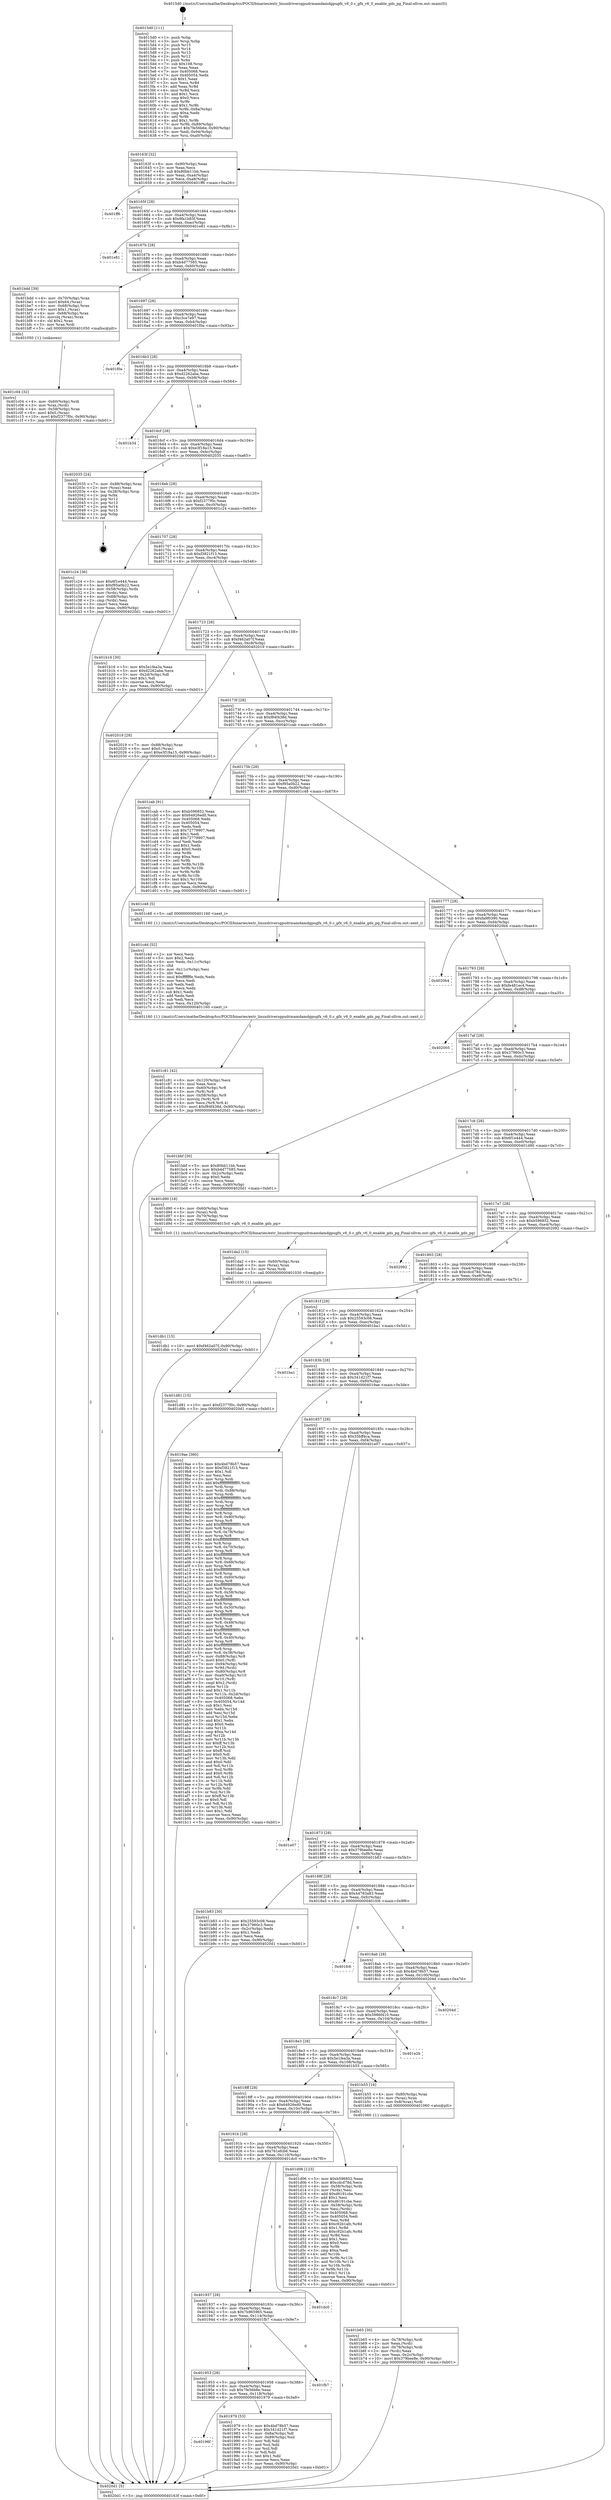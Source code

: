 digraph "0x4015d0" {
  label = "0x4015d0 (/mnt/c/Users/mathe/Desktop/tcc/POCII/binaries/extr_linuxdriversgpudrmamdamdgpugfx_v6_0.c_gfx_v6_0_enable_gds_pg_Final-ollvm.out::main(0))"
  labelloc = "t"
  node[shape=record]

  Entry [label="",width=0.3,height=0.3,shape=circle,fillcolor=black,style=filled]
  "0x40163f" [label="{
     0x40163f [32]\l
     | [instrs]\l
     &nbsp;&nbsp;0x40163f \<+6\>: mov -0x90(%rbp),%eax\l
     &nbsp;&nbsp;0x401645 \<+2\>: mov %eax,%ecx\l
     &nbsp;&nbsp;0x401647 \<+6\>: sub $0x80bb11bb,%ecx\l
     &nbsp;&nbsp;0x40164d \<+6\>: mov %eax,-0xa4(%rbp)\l
     &nbsp;&nbsp;0x401653 \<+6\>: mov %ecx,-0xa8(%rbp)\l
     &nbsp;&nbsp;0x401659 \<+6\>: je 0000000000401ff6 \<main+0xa26\>\l
  }"]
  "0x401ff6" [label="{
     0x401ff6\l
  }", style=dashed]
  "0x40165f" [label="{
     0x40165f [28]\l
     | [instrs]\l
     &nbsp;&nbsp;0x40165f \<+5\>: jmp 0000000000401664 \<main+0x94\>\l
     &nbsp;&nbsp;0x401664 \<+6\>: mov -0xa4(%rbp),%eax\l
     &nbsp;&nbsp;0x40166a \<+5\>: sub $0x9fa1b83f,%eax\l
     &nbsp;&nbsp;0x40166f \<+6\>: mov %eax,-0xac(%rbp)\l
     &nbsp;&nbsp;0x401675 \<+6\>: je 0000000000401e81 \<main+0x8b1\>\l
  }"]
  Exit [label="",width=0.3,height=0.3,shape=circle,fillcolor=black,style=filled,peripheries=2]
  "0x401e81" [label="{
     0x401e81\l
  }", style=dashed]
  "0x40167b" [label="{
     0x40167b [28]\l
     | [instrs]\l
     &nbsp;&nbsp;0x40167b \<+5\>: jmp 0000000000401680 \<main+0xb0\>\l
     &nbsp;&nbsp;0x401680 \<+6\>: mov -0xa4(%rbp),%eax\l
     &nbsp;&nbsp;0x401686 \<+5\>: sub $0xb4d77585,%eax\l
     &nbsp;&nbsp;0x40168b \<+6\>: mov %eax,-0xb0(%rbp)\l
     &nbsp;&nbsp;0x401691 \<+6\>: je 0000000000401bdd \<main+0x60d\>\l
  }"]
  "0x401db1" [label="{
     0x401db1 [15]\l
     | [instrs]\l
     &nbsp;&nbsp;0x401db1 \<+10\>: movl $0xf462a07f,-0x90(%rbp)\l
     &nbsp;&nbsp;0x401dbb \<+5\>: jmp 00000000004020d1 \<main+0xb01\>\l
  }"]
  "0x401bdd" [label="{
     0x401bdd [39]\l
     | [instrs]\l
     &nbsp;&nbsp;0x401bdd \<+4\>: mov -0x70(%rbp),%rax\l
     &nbsp;&nbsp;0x401be1 \<+6\>: movl $0x64,(%rax)\l
     &nbsp;&nbsp;0x401be7 \<+4\>: mov -0x68(%rbp),%rax\l
     &nbsp;&nbsp;0x401beb \<+6\>: movl $0x1,(%rax)\l
     &nbsp;&nbsp;0x401bf1 \<+4\>: mov -0x68(%rbp),%rax\l
     &nbsp;&nbsp;0x401bf5 \<+3\>: movslq (%rax),%rax\l
     &nbsp;&nbsp;0x401bf8 \<+4\>: shl $0x2,%rax\l
     &nbsp;&nbsp;0x401bfc \<+3\>: mov %rax,%rdi\l
     &nbsp;&nbsp;0x401bff \<+5\>: call 0000000000401050 \<malloc@plt\>\l
     | [calls]\l
     &nbsp;&nbsp;0x401050 \{1\} (unknown)\l
  }"]
  "0x401697" [label="{
     0x401697 [28]\l
     | [instrs]\l
     &nbsp;&nbsp;0x401697 \<+5\>: jmp 000000000040169c \<main+0xcc\>\l
     &nbsp;&nbsp;0x40169c \<+6\>: mov -0xa4(%rbp),%eax\l
     &nbsp;&nbsp;0x4016a2 \<+5\>: sub $0xc3ce7e97,%eax\l
     &nbsp;&nbsp;0x4016a7 \<+6\>: mov %eax,-0xb4(%rbp)\l
     &nbsp;&nbsp;0x4016ad \<+6\>: je 0000000000401f0a \<main+0x93a\>\l
  }"]
  "0x401da2" [label="{
     0x401da2 [15]\l
     | [instrs]\l
     &nbsp;&nbsp;0x401da2 \<+4\>: mov -0x60(%rbp),%rax\l
     &nbsp;&nbsp;0x401da6 \<+3\>: mov (%rax),%rax\l
     &nbsp;&nbsp;0x401da9 \<+3\>: mov %rax,%rdi\l
     &nbsp;&nbsp;0x401dac \<+5\>: call 0000000000401030 \<free@plt\>\l
     | [calls]\l
     &nbsp;&nbsp;0x401030 \{1\} (unknown)\l
  }"]
  "0x401f0a" [label="{
     0x401f0a\l
  }", style=dashed]
  "0x4016b3" [label="{
     0x4016b3 [28]\l
     | [instrs]\l
     &nbsp;&nbsp;0x4016b3 \<+5\>: jmp 00000000004016b8 \<main+0xe8\>\l
     &nbsp;&nbsp;0x4016b8 \<+6\>: mov -0xa4(%rbp),%eax\l
     &nbsp;&nbsp;0x4016be \<+5\>: sub $0xd2262aba,%eax\l
     &nbsp;&nbsp;0x4016c3 \<+6\>: mov %eax,-0xb8(%rbp)\l
     &nbsp;&nbsp;0x4016c9 \<+6\>: je 0000000000401b34 \<main+0x564\>\l
  }"]
  "0x401c81" [label="{
     0x401c81 [42]\l
     | [instrs]\l
     &nbsp;&nbsp;0x401c81 \<+6\>: mov -0x120(%rbp),%ecx\l
     &nbsp;&nbsp;0x401c87 \<+3\>: imul %eax,%ecx\l
     &nbsp;&nbsp;0x401c8a \<+4\>: mov -0x60(%rbp),%r8\l
     &nbsp;&nbsp;0x401c8e \<+3\>: mov (%r8),%r8\l
     &nbsp;&nbsp;0x401c91 \<+4\>: mov -0x58(%rbp),%r9\l
     &nbsp;&nbsp;0x401c95 \<+3\>: movslq (%r9),%r9\l
     &nbsp;&nbsp;0x401c98 \<+4\>: mov %ecx,(%r8,%r9,4)\l
     &nbsp;&nbsp;0x401c9c \<+10\>: movl $0xf84f438d,-0x90(%rbp)\l
     &nbsp;&nbsp;0x401ca6 \<+5\>: jmp 00000000004020d1 \<main+0xb01\>\l
  }"]
  "0x401b34" [label="{
     0x401b34\l
  }", style=dashed]
  "0x4016cf" [label="{
     0x4016cf [28]\l
     | [instrs]\l
     &nbsp;&nbsp;0x4016cf \<+5\>: jmp 00000000004016d4 \<main+0x104\>\l
     &nbsp;&nbsp;0x4016d4 \<+6\>: mov -0xa4(%rbp),%eax\l
     &nbsp;&nbsp;0x4016da \<+5\>: sub $0xe3f18a15,%eax\l
     &nbsp;&nbsp;0x4016df \<+6\>: mov %eax,-0xbc(%rbp)\l
     &nbsp;&nbsp;0x4016e5 \<+6\>: je 0000000000402035 \<main+0xa65\>\l
  }"]
  "0x401c4d" [label="{
     0x401c4d [52]\l
     | [instrs]\l
     &nbsp;&nbsp;0x401c4d \<+2\>: xor %ecx,%ecx\l
     &nbsp;&nbsp;0x401c4f \<+5\>: mov $0x2,%edx\l
     &nbsp;&nbsp;0x401c54 \<+6\>: mov %edx,-0x11c(%rbp)\l
     &nbsp;&nbsp;0x401c5a \<+1\>: cltd\l
     &nbsp;&nbsp;0x401c5b \<+6\>: mov -0x11c(%rbp),%esi\l
     &nbsp;&nbsp;0x401c61 \<+2\>: idiv %esi\l
     &nbsp;&nbsp;0x401c63 \<+6\>: imul $0xfffffffe,%edx,%edx\l
     &nbsp;&nbsp;0x401c69 \<+2\>: mov %ecx,%edi\l
     &nbsp;&nbsp;0x401c6b \<+2\>: sub %edx,%edi\l
     &nbsp;&nbsp;0x401c6d \<+2\>: mov %ecx,%edx\l
     &nbsp;&nbsp;0x401c6f \<+3\>: sub $0x1,%edx\l
     &nbsp;&nbsp;0x401c72 \<+2\>: add %edx,%edi\l
     &nbsp;&nbsp;0x401c74 \<+2\>: sub %edi,%ecx\l
     &nbsp;&nbsp;0x401c76 \<+6\>: mov %ecx,-0x120(%rbp)\l
     &nbsp;&nbsp;0x401c7c \<+5\>: call 0000000000401160 \<next_i\>\l
     | [calls]\l
     &nbsp;&nbsp;0x401160 \{1\} (/mnt/c/Users/mathe/Desktop/tcc/POCII/binaries/extr_linuxdriversgpudrmamdamdgpugfx_v6_0.c_gfx_v6_0_enable_gds_pg_Final-ollvm.out::next_i)\l
  }"]
  "0x402035" [label="{
     0x402035 [24]\l
     | [instrs]\l
     &nbsp;&nbsp;0x402035 \<+7\>: mov -0x88(%rbp),%rax\l
     &nbsp;&nbsp;0x40203c \<+2\>: mov (%rax),%eax\l
     &nbsp;&nbsp;0x40203e \<+4\>: lea -0x28(%rbp),%rsp\l
     &nbsp;&nbsp;0x402042 \<+1\>: pop %rbx\l
     &nbsp;&nbsp;0x402043 \<+2\>: pop %r12\l
     &nbsp;&nbsp;0x402045 \<+2\>: pop %r13\l
     &nbsp;&nbsp;0x402047 \<+2\>: pop %r14\l
     &nbsp;&nbsp;0x402049 \<+2\>: pop %r15\l
     &nbsp;&nbsp;0x40204b \<+1\>: pop %rbp\l
     &nbsp;&nbsp;0x40204c \<+1\>: ret\l
  }"]
  "0x4016eb" [label="{
     0x4016eb [28]\l
     | [instrs]\l
     &nbsp;&nbsp;0x4016eb \<+5\>: jmp 00000000004016f0 \<main+0x120\>\l
     &nbsp;&nbsp;0x4016f0 \<+6\>: mov -0xa4(%rbp),%eax\l
     &nbsp;&nbsp;0x4016f6 \<+5\>: sub $0xf2377f0c,%eax\l
     &nbsp;&nbsp;0x4016fb \<+6\>: mov %eax,-0xc0(%rbp)\l
     &nbsp;&nbsp;0x401701 \<+6\>: je 0000000000401c24 \<main+0x654\>\l
  }"]
  "0x401c04" [label="{
     0x401c04 [32]\l
     | [instrs]\l
     &nbsp;&nbsp;0x401c04 \<+4\>: mov -0x60(%rbp),%rdi\l
     &nbsp;&nbsp;0x401c08 \<+3\>: mov %rax,(%rdi)\l
     &nbsp;&nbsp;0x401c0b \<+4\>: mov -0x58(%rbp),%rax\l
     &nbsp;&nbsp;0x401c0f \<+6\>: movl $0x0,(%rax)\l
     &nbsp;&nbsp;0x401c15 \<+10\>: movl $0xf2377f0c,-0x90(%rbp)\l
     &nbsp;&nbsp;0x401c1f \<+5\>: jmp 00000000004020d1 \<main+0xb01\>\l
  }"]
  "0x401c24" [label="{
     0x401c24 [36]\l
     | [instrs]\l
     &nbsp;&nbsp;0x401c24 \<+5\>: mov $0x6f1e444,%eax\l
     &nbsp;&nbsp;0x401c29 \<+5\>: mov $0xf95a0b22,%ecx\l
     &nbsp;&nbsp;0x401c2e \<+4\>: mov -0x58(%rbp),%rdx\l
     &nbsp;&nbsp;0x401c32 \<+2\>: mov (%rdx),%esi\l
     &nbsp;&nbsp;0x401c34 \<+4\>: mov -0x68(%rbp),%rdx\l
     &nbsp;&nbsp;0x401c38 \<+2\>: cmp (%rdx),%esi\l
     &nbsp;&nbsp;0x401c3a \<+3\>: cmovl %ecx,%eax\l
     &nbsp;&nbsp;0x401c3d \<+6\>: mov %eax,-0x90(%rbp)\l
     &nbsp;&nbsp;0x401c43 \<+5\>: jmp 00000000004020d1 \<main+0xb01\>\l
  }"]
  "0x401707" [label="{
     0x401707 [28]\l
     | [instrs]\l
     &nbsp;&nbsp;0x401707 \<+5\>: jmp 000000000040170c \<main+0x13c\>\l
     &nbsp;&nbsp;0x40170c \<+6\>: mov -0xa4(%rbp),%eax\l
     &nbsp;&nbsp;0x401712 \<+5\>: sub $0xf3821f13,%eax\l
     &nbsp;&nbsp;0x401717 \<+6\>: mov %eax,-0xc4(%rbp)\l
     &nbsp;&nbsp;0x40171d \<+6\>: je 0000000000401b16 \<main+0x546\>\l
  }"]
  "0x401b65" [label="{
     0x401b65 [30]\l
     | [instrs]\l
     &nbsp;&nbsp;0x401b65 \<+4\>: mov -0x78(%rbp),%rdi\l
     &nbsp;&nbsp;0x401b69 \<+2\>: mov %eax,(%rdi)\l
     &nbsp;&nbsp;0x401b6b \<+4\>: mov -0x78(%rbp),%rdi\l
     &nbsp;&nbsp;0x401b6f \<+2\>: mov (%rdi),%eax\l
     &nbsp;&nbsp;0x401b71 \<+3\>: mov %eax,-0x2c(%rbp)\l
     &nbsp;&nbsp;0x401b74 \<+10\>: movl $0x379bee8e,-0x90(%rbp)\l
     &nbsp;&nbsp;0x401b7e \<+5\>: jmp 00000000004020d1 \<main+0xb01\>\l
  }"]
  "0x401b16" [label="{
     0x401b16 [30]\l
     | [instrs]\l
     &nbsp;&nbsp;0x401b16 \<+5\>: mov $0x5e1fea3a,%eax\l
     &nbsp;&nbsp;0x401b1b \<+5\>: mov $0xd2262aba,%ecx\l
     &nbsp;&nbsp;0x401b20 \<+3\>: mov -0x2d(%rbp),%dl\l
     &nbsp;&nbsp;0x401b23 \<+3\>: test $0x1,%dl\l
     &nbsp;&nbsp;0x401b26 \<+3\>: cmovne %ecx,%eax\l
     &nbsp;&nbsp;0x401b29 \<+6\>: mov %eax,-0x90(%rbp)\l
     &nbsp;&nbsp;0x401b2f \<+5\>: jmp 00000000004020d1 \<main+0xb01\>\l
  }"]
  "0x401723" [label="{
     0x401723 [28]\l
     | [instrs]\l
     &nbsp;&nbsp;0x401723 \<+5\>: jmp 0000000000401728 \<main+0x158\>\l
     &nbsp;&nbsp;0x401728 \<+6\>: mov -0xa4(%rbp),%eax\l
     &nbsp;&nbsp;0x40172e \<+5\>: sub $0xf462a07f,%eax\l
     &nbsp;&nbsp;0x401733 \<+6\>: mov %eax,-0xc8(%rbp)\l
     &nbsp;&nbsp;0x401739 \<+6\>: je 0000000000402019 \<main+0xa49\>\l
  }"]
  "0x4015d0" [label="{
     0x4015d0 [111]\l
     | [instrs]\l
     &nbsp;&nbsp;0x4015d0 \<+1\>: push %rbp\l
     &nbsp;&nbsp;0x4015d1 \<+3\>: mov %rsp,%rbp\l
     &nbsp;&nbsp;0x4015d4 \<+2\>: push %r15\l
     &nbsp;&nbsp;0x4015d6 \<+2\>: push %r14\l
     &nbsp;&nbsp;0x4015d8 \<+2\>: push %r13\l
     &nbsp;&nbsp;0x4015da \<+2\>: push %r12\l
     &nbsp;&nbsp;0x4015dc \<+1\>: push %rbx\l
     &nbsp;&nbsp;0x4015dd \<+7\>: sub $0x108,%rsp\l
     &nbsp;&nbsp;0x4015e4 \<+2\>: xor %eax,%eax\l
     &nbsp;&nbsp;0x4015e6 \<+7\>: mov 0x405068,%ecx\l
     &nbsp;&nbsp;0x4015ed \<+7\>: mov 0x405054,%edx\l
     &nbsp;&nbsp;0x4015f4 \<+3\>: sub $0x1,%eax\l
     &nbsp;&nbsp;0x4015f7 \<+3\>: mov %ecx,%r8d\l
     &nbsp;&nbsp;0x4015fa \<+3\>: add %eax,%r8d\l
     &nbsp;&nbsp;0x4015fd \<+4\>: imul %r8d,%ecx\l
     &nbsp;&nbsp;0x401601 \<+3\>: and $0x1,%ecx\l
     &nbsp;&nbsp;0x401604 \<+3\>: cmp $0x0,%ecx\l
     &nbsp;&nbsp;0x401607 \<+4\>: sete %r9b\l
     &nbsp;&nbsp;0x40160b \<+4\>: and $0x1,%r9b\l
     &nbsp;&nbsp;0x40160f \<+7\>: mov %r9b,-0x8a(%rbp)\l
     &nbsp;&nbsp;0x401616 \<+3\>: cmp $0xa,%edx\l
     &nbsp;&nbsp;0x401619 \<+4\>: setl %r9b\l
     &nbsp;&nbsp;0x40161d \<+4\>: and $0x1,%r9b\l
     &nbsp;&nbsp;0x401621 \<+7\>: mov %r9b,-0x89(%rbp)\l
     &nbsp;&nbsp;0x401628 \<+10\>: movl $0x7fe56b6e,-0x90(%rbp)\l
     &nbsp;&nbsp;0x401632 \<+6\>: mov %edi,-0x94(%rbp)\l
     &nbsp;&nbsp;0x401638 \<+7\>: mov %rsi,-0xa0(%rbp)\l
  }"]
  "0x402019" [label="{
     0x402019 [28]\l
     | [instrs]\l
     &nbsp;&nbsp;0x402019 \<+7\>: mov -0x88(%rbp),%rax\l
     &nbsp;&nbsp;0x402020 \<+6\>: movl $0x0,(%rax)\l
     &nbsp;&nbsp;0x402026 \<+10\>: movl $0xe3f18a15,-0x90(%rbp)\l
     &nbsp;&nbsp;0x402030 \<+5\>: jmp 00000000004020d1 \<main+0xb01\>\l
  }"]
  "0x40173f" [label="{
     0x40173f [28]\l
     | [instrs]\l
     &nbsp;&nbsp;0x40173f \<+5\>: jmp 0000000000401744 \<main+0x174\>\l
     &nbsp;&nbsp;0x401744 \<+6\>: mov -0xa4(%rbp),%eax\l
     &nbsp;&nbsp;0x40174a \<+5\>: sub $0xf84f438d,%eax\l
     &nbsp;&nbsp;0x40174f \<+6\>: mov %eax,-0xcc(%rbp)\l
     &nbsp;&nbsp;0x401755 \<+6\>: je 0000000000401cab \<main+0x6db\>\l
  }"]
  "0x4020d1" [label="{
     0x4020d1 [5]\l
     | [instrs]\l
     &nbsp;&nbsp;0x4020d1 \<+5\>: jmp 000000000040163f \<main+0x6f\>\l
  }"]
  "0x401cab" [label="{
     0x401cab [91]\l
     | [instrs]\l
     &nbsp;&nbsp;0x401cab \<+5\>: mov $0xb596852,%eax\l
     &nbsp;&nbsp;0x401cb0 \<+5\>: mov $0x64926ed0,%ecx\l
     &nbsp;&nbsp;0x401cb5 \<+7\>: mov 0x405068,%edx\l
     &nbsp;&nbsp;0x401cbc \<+7\>: mov 0x405054,%esi\l
     &nbsp;&nbsp;0x401cc3 \<+2\>: mov %edx,%edi\l
     &nbsp;&nbsp;0x401cc5 \<+6\>: sub $0x72779907,%edi\l
     &nbsp;&nbsp;0x401ccb \<+3\>: sub $0x1,%edi\l
     &nbsp;&nbsp;0x401cce \<+6\>: add $0x72779907,%edi\l
     &nbsp;&nbsp;0x401cd4 \<+3\>: imul %edi,%edx\l
     &nbsp;&nbsp;0x401cd7 \<+3\>: and $0x1,%edx\l
     &nbsp;&nbsp;0x401cda \<+3\>: cmp $0x0,%edx\l
     &nbsp;&nbsp;0x401cdd \<+4\>: sete %r8b\l
     &nbsp;&nbsp;0x401ce1 \<+3\>: cmp $0xa,%esi\l
     &nbsp;&nbsp;0x401ce4 \<+4\>: setl %r9b\l
     &nbsp;&nbsp;0x401ce8 \<+3\>: mov %r8b,%r10b\l
     &nbsp;&nbsp;0x401ceb \<+3\>: and %r9b,%r10b\l
     &nbsp;&nbsp;0x401cee \<+3\>: xor %r9b,%r8b\l
     &nbsp;&nbsp;0x401cf1 \<+3\>: or %r8b,%r10b\l
     &nbsp;&nbsp;0x401cf4 \<+4\>: test $0x1,%r10b\l
     &nbsp;&nbsp;0x401cf8 \<+3\>: cmovne %ecx,%eax\l
     &nbsp;&nbsp;0x401cfb \<+6\>: mov %eax,-0x90(%rbp)\l
     &nbsp;&nbsp;0x401d01 \<+5\>: jmp 00000000004020d1 \<main+0xb01\>\l
  }"]
  "0x40175b" [label="{
     0x40175b [28]\l
     | [instrs]\l
     &nbsp;&nbsp;0x40175b \<+5\>: jmp 0000000000401760 \<main+0x190\>\l
     &nbsp;&nbsp;0x401760 \<+6\>: mov -0xa4(%rbp),%eax\l
     &nbsp;&nbsp;0x401766 \<+5\>: sub $0xf95a0b22,%eax\l
     &nbsp;&nbsp;0x40176b \<+6\>: mov %eax,-0xd0(%rbp)\l
     &nbsp;&nbsp;0x401771 \<+6\>: je 0000000000401c48 \<main+0x678\>\l
  }"]
  "0x40196f" [label="{
     0x40196f\l
  }", style=dashed]
  "0x401c48" [label="{
     0x401c48 [5]\l
     | [instrs]\l
     &nbsp;&nbsp;0x401c48 \<+5\>: call 0000000000401160 \<next_i\>\l
     | [calls]\l
     &nbsp;&nbsp;0x401160 \{1\} (/mnt/c/Users/mathe/Desktop/tcc/POCII/binaries/extr_linuxdriversgpudrmamdamdgpugfx_v6_0.c_gfx_v6_0_enable_gds_pg_Final-ollvm.out::next_i)\l
  }"]
  "0x401777" [label="{
     0x401777 [28]\l
     | [instrs]\l
     &nbsp;&nbsp;0x401777 \<+5\>: jmp 000000000040177c \<main+0x1ac\>\l
     &nbsp;&nbsp;0x40177c \<+6\>: mov -0xa4(%rbp),%eax\l
     &nbsp;&nbsp;0x401782 \<+5\>: sub $0xfa9f0390,%eax\l
     &nbsp;&nbsp;0x401787 \<+6\>: mov %eax,-0xd4(%rbp)\l
     &nbsp;&nbsp;0x40178d \<+6\>: je 00000000004020b4 \<main+0xae4\>\l
  }"]
  "0x401979" [label="{
     0x401979 [53]\l
     | [instrs]\l
     &nbsp;&nbsp;0x401979 \<+5\>: mov $0x4bd78b57,%eax\l
     &nbsp;&nbsp;0x40197e \<+5\>: mov $0x341d21f7,%ecx\l
     &nbsp;&nbsp;0x401983 \<+6\>: mov -0x8a(%rbp),%dl\l
     &nbsp;&nbsp;0x401989 \<+7\>: mov -0x89(%rbp),%sil\l
     &nbsp;&nbsp;0x401990 \<+3\>: mov %dl,%dil\l
     &nbsp;&nbsp;0x401993 \<+3\>: and %sil,%dil\l
     &nbsp;&nbsp;0x401996 \<+3\>: xor %sil,%dl\l
     &nbsp;&nbsp;0x401999 \<+3\>: or %dl,%dil\l
     &nbsp;&nbsp;0x40199c \<+4\>: test $0x1,%dil\l
     &nbsp;&nbsp;0x4019a0 \<+3\>: cmovne %ecx,%eax\l
     &nbsp;&nbsp;0x4019a3 \<+6\>: mov %eax,-0x90(%rbp)\l
     &nbsp;&nbsp;0x4019a9 \<+5\>: jmp 00000000004020d1 \<main+0xb01\>\l
  }"]
  "0x4020b4" [label="{
     0x4020b4\l
  }", style=dashed]
  "0x401793" [label="{
     0x401793 [28]\l
     | [instrs]\l
     &nbsp;&nbsp;0x401793 \<+5\>: jmp 0000000000401798 \<main+0x1c8\>\l
     &nbsp;&nbsp;0x401798 \<+6\>: mov -0xa4(%rbp),%eax\l
     &nbsp;&nbsp;0x40179e \<+5\>: sub $0xfe481ec4,%eax\l
     &nbsp;&nbsp;0x4017a3 \<+6\>: mov %eax,-0xd8(%rbp)\l
     &nbsp;&nbsp;0x4017a9 \<+6\>: je 0000000000402005 \<main+0xa35\>\l
  }"]
  "0x401953" [label="{
     0x401953 [28]\l
     | [instrs]\l
     &nbsp;&nbsp;0x401953 \<+5\>: jmp 0000000000401958 \<main+0x388\>\l
     &nbsp;&nbsp;0x401958 \<+6\>: mov -0xa4(%rbp),%eax\l
     &nbsp;&nbsp;0x40195e \<+5\>: sub $0x7fe56b6e,%eax\l
     &nbsp;&nbsp;0x401963 \<+6\>: mov %eax,-0x118(%rbp)\l
     &nbsp;&nbsp;0x401969 \<+6\>: je 0000000000401979 \<main+0x3a9\>\l
  }"]
  "0x402005" [label="{
     0x402005\l
  }", style=dashed]
  "0x4017af" [label="{
     0x4017af [28]\l
     | [instrs]\l
     &nbsp;&nbsp;0x4017af \<+5\>: jmp 00000000004017b4 \<main+0x1e4\>\l
     &nbsp;&nbsp;0x4017b4 \<+6\>: mov -0xa4(%rbp),%eax\l
     &nbsp;&nbsp;0x4017ba \<+5\>: sub $0x37960c3,%eax\l
     &nbsp;&nbsp;0x4017bf \<+6\>: mov %eax,-0xdc(%rbp)\l
     &nbsp;&nbsp;0x4017c5 \<+6\>: je 0000000000401bbf \<main+0x5ef\>\l
  }"]
  "0x401fb7" [label="{
     0x401fb7\l
  }", style=dashed]
  "0x401bbf" [label="{
     0x401bbf [30]\l
     | [instrs]\l
     &nbsp;&nbsp;0x401bbf \<+5\>: mov $0x80bb11bb,%eax\l
     &nbsp;&nbsp;0x401bc4 \<+5\>: mov $0xb4d77585,%ecx\l
     &nbsp;&nbsp;0x401bc9 \<+3\>: mov -0x2c(%rbp),%edx\l
     &nbsp;&nbsp;0x401bcc \<+3\>: cmp $0x0,%edx\l
     &nbsp;&nbsp;0x401bcf \<+3\>: cmove %ecx,%eax\l
     &nbsp;&nbsp;0x401bd2 \<+6\>: mov %eax,-0x90(%rbp)\l
     &nbsp;&nbsp;0x401bd8 \<+5\>: jmp 00000000004020d1 \<main+0xb01\>\l
  }"]
  "0x4017cb" [label="{
     0x4017cb [28]\l
     | [instrs]\l
     &nbsp;&nbsp;0x4017cb \<+5\>: jmp 00000000004017d0 \<main+0x200\>\l
     &nbsp;&nbsp;0x4017d0 \<+6\>: mov -0xa4(%rbp),%eax\l
     &nbsp;&nbsp;0x4017d6 \<+5\>: sub $0x6f1e444,%eax\l
     &nbsp;&nbsp;0x4017db \<+6\>: mov %eax,-0xe0(%rbp)\l
     &nbsp;&nbsp;0x4017e1 \<+6\>: je 0000000000401d90 \<main+0x7c0\>\l
  }"]
  "0x401937" [label="{
     0x401937 [28]\l
     | [instrs]\l
     &nbsp;&nbsp;0x401937 \<+5\>: jmp 000000000040193c \<main+0x36c\>\l
     &nbsp;&nbsp;0x40193c \<+6\>: mov -0xa4(%rbp),%eax\l
     &nbsp;&nbsp;0x401942 \<+5\>: sub $0x7b965965,%eax\l
     &nbsp;&nbsp;0x401947 \<+6\>: mov %eax,-0x114(%rbp)\l
     &nbsp;&nbsp;0x40194d \<+6\>: je 0000000000401fb7 \<main+0x9e7\>\l
  }"]
  "0x401d90" [label="{
     0x401d90 [18]\l
     | [instrs]\l
     &nbsp;&nbsp;0x401d90 \<+4\>: mov -0x60(%rbp),%rax\l
     &nbsp;&nbsp;0x401d94 \<+3\>: mov (%rax),%rdi\l
     &nbsp;&nbsp;0x401d97 \<+4\>: mov -0x70(%rbp),%rax\l
     &nbsp;&nbsp;0x401d9b \<+2\>: mov (%rax),%esi\l
     &nbsp;&nbsp;0x401d9d \<+5\>: call 00000000004015c0 \<gfx_v6_0_enable_gds_pg\>\l
     | [calls]\l
     &nbsp;&nbsp;0x4015c0 \{1\} (/mnt/c/Users/mathe/Desktop/tcc/POCII/binaries/extr_linuxdriversgpudrmamdamdgpugfx_v6_0.c_gfx_v6_0_enable_gds_pg_Final-ollvm.out::gfx_v6_0_enable_gds_pg)\l
  }"]
  "0x4017e7" [label="{
     0x4017e7 [28]\l
     | [instrs]\l
     &nbsp;&nbsp;0x4017e7 \<+5\>: jmp 00000000004017ec \<main+0x21c\>\l
     &nbsp;&nbsp;0x4017ec \<+6\>: mov -0xa4(%rbp),%eax\l
     &nbsp;&nbsp;0x4017f2 \<+5\>: sub $0xb596852,%eax\l
     &nbsp;&nbsp;0x4017f7 \<+6\>: mov %eax,-0xe4(%rbp)\l
     &nbsp;&nbsp;0x4017fd \<+6\>: je 0000000000402092 \<main+0xac2\>\l
  }"]
  "0x401dc0" [label="{
     0x401dc0\l
  }", style=dashed]
  "0x402092" [label="{
     0x402092\l
  }", style=dashed]
  "0x401803" [label="{
     0x401803 [28]\l
     | [instrs]\l
     &nbsp;&nbsp;0x401803 \<+5\>: jmp 0000000000401808 \<main+0x238\>\l
     &nbsp;&nbsp;0x401808 \<+6\>: mov -0xa4(%rbp),%eax\l
     &nbsp;&nbsp;0x40180e \<+5\>: sub $0xcdcd78d,%eax\l
     &nbsp;&nbsp;0x401813 \<+6\>: mov %eax,-0xe8(%rbp)\l
     &nbsp;&nbsp;0x401819 \<+6\>: je 0000000000401d81 \<main+0x7b1\>\l
  }"]
  "0x40191b" [label="{
     0x40191b [28]\l
     | [instrs]\l
     &nbsp;&nbsp;0x40191b \<+5\>: jmp 0000000000401920 \<main+0x350\>\l
     &nbsp;&nbsp;0x401920 \<+6\>: mov -0xa4(%rbp),%eax\l
     &nbsp;&nbsp;0x401926 \<+5\>: sub $0x761efcb6,%eax\l
     &nbsp;&nbsp;0x40192b \<+6\>: mov %eax,-0x110(%rbp)\l
     &nbsp;&nbsp;0x401931 \<+6\>: je 0000000000401dc0 \<main+0x7f0\>\l
  }"]
  "0x401d81" [label="{
     0x401d81 [15]\l
     | [instrs]\l
     &nbsp;&nbsp;0x401d81 \<+10\>: movl $0xf2377f0c,-0x90(%rbp)\l
     &nbsp;&nbsp;0x401d8b \<+5\>: jmp 00000000004020d1 \<main+0xb01\>\l
  }"]
  "0x40181f" [label="{
     0x40181f [28]\l
     | [instrs]\l
     &nbsp;&nbsp;0x40181f \<+5\>: jmp 0000000000401824 \<main+0x254\>\l
     &nbsp;&nbsp;0x401824 \<+6\>: mov -0xa4(%rbp),%eax\l
     &nbsp;&nbsp;0x40182a \<+5\>: sub $0x25593c08,%eax\l
     &nbsp;&nbsp;0x40182f \<+6\>: mov %eax,-0xec(%rbp)\l
     &nbsp;&nbsp;0x401835 \<+6\>: je 0000000000401ba1 \<main+0x5d1\>\l
  }"]
  "0x401d06" [label="{
     0x401d06 [123]\l
     | [instrs]\l
     &nbsp;&nbsp;0x401d06 \<+5\>: mov $0xb596852,%eax\l
     &nbsp;&nbsp;0x401d0b \<+5\>: mov $0xcdcd78d,%ecx\l
     &nbsp;&nbsp;0x401d10 \<+4\>: mov -0x58(%rbp),%rdx\l
     &nbsp;&nbsp;0x401d14 \<+2\>: mov (%rdx),%esi\l
     &nbsp;&nbsp;0x401d16 \<+6\>: add $0xd6191cbe,%esi\l
     &nbsp;&nbsp;0x401d1c \<+3\>: add $0x1,%esi\l
     &nbsp;&nbsp;0x401d1f \<+6\>: sub $0xd6191cbe,%esi\l
     &nbsp;&nbsp;0x401d25 \<+4\>: mov -0x58(%rbp),%rdx\l
     &nbsp;&nbsp;0x401d29 \<+2\>: mov %esi,(%rdx)\l
     &nbsp;&nbsp;0x401d2b \<+7\>: mov 0x405068,%esi\l
     &nbsp;&nbsp;0x401d32 \<+7\>: mov 0x405054,%edi\l
     &nbsp;&nbsp;0x401d39 \<+3\>: mov %esi,%r8d\l
     &nbsp;&nbsp;0x401d3c \<+7\>: add $0xc92b1afc,%r8d\l
     &nbsp;&nbsp;0x401d43 \<+4\>: sub $0x1,%r8d\l
     &nbsp;&nbsp;0x401d47 \<+7\>: sub $0xc92b1afc,%r8d\l
     &nbsp;&nbsp;0x401d4e \<+4\>: imul %r8d,%esi\l
     &nbsp;&nbsp;0x401d52 \<+3\>: and $0x1,%esi\l
     &nbsp;&nbsp;0x401d55 \<+3\>: cmp $0x0,%esi\l
     &nbsp;&nbsp;0x401d58 \<+4\>: sete %r9b\l
     &nbsp;&nbsp;0x401d5c \<+3\>: cmp $0xa,%edi\l
     &nbsp;&nbsp;0x401d5f \<+4\>: setl %r10b\l
     &nbsp;&nbsp;0x401d63 \<+3\>: mov %r9b,%r11b\l
     &nbsp;&nbsp;0x401d66 \<+3\>: and %r10b,%r11b\l
     &nbsp;&nbsp;0x401d69 \<+3\>: xor %r10b,%r9b\l
     &nbsp;&nbsp;0x401d6c \<+3\>: or %r9b,%r11b\l
     &nbsp;&nbsp;0x401d6f \<+4\>: test $0x1,%r11b\l
     &nbsp;&nbsp;0x401d73 \<+3\>: cmovne %ecx,%eax\l
     &nbsp;&nbsp;0x401d76 \<+6\>: mov %eax,-0x90(%rbp)\l
     &nbsp;&nbsp;0x401d7c \<+5\>: jmp 00000000004020d1 \<main+0xb01\>\l
  }"]
  "0x401ba1" [label="{
     0x401ba1\l
  }", style=dashed]
  "0x40183b" [label="{
     0x40183b [28]\l
     | [instrs]\l
     &nbsp;&nbsp;0x40183b \<+5\>: jmp 0000000000401840 \<main+0x270\>\l
     &nbsp;&nbsp;0x401840 \<+6\>: mov -0xa4(%rbp),%eax\l
     &nbsp;&nbsp;0x401846 \<+5\>: sub $0x341d21f7,%eax\l
     &nbsp;&nbsp;0x40184b \<+6\>: mov %eax,-0xf0(%rbp)\l
     &nbsp;&nbsp;0x401851 \<+6\>: je 00000000004019ae \<main+0x3de\>\l
  }"]
  "0x4018ff" [label="{
     0x4018ff [28]\l
     | [instrs]\l
     &nbsp;&nbsp;0x4018ff \<+5\>: jmp 0000000000401904 \<main+0x334\>\l
     &nbsp;&nbsp;0x401904 \<+6\>: mov -0xa4(%rbp),%eax\l
     &nbsp;&nbsp;0x40190a \<+5\>: sub $0x64926ed0,%eax\l
     &nbsp;&nbsp;0x40190f \<+6\>: mov %eax,-0x10c(%rbp)\l
     &nbsp;&nbsp;0x401915 \<+6\>: je 0000000000401d06 \<main+0x736\>\l
  }"]
  "0x4019ae" [label="{
     0x4019ae [360]\l
     | [instrs]\l
     &nbsp;&nbsp;0x4019ae \<+5\>: mov $0x4bd78b57,%eax\l
     &nbsp;&nbsp;0x4019b3 \<+5\>: mov $0xf3821f13,%ecx\l
     &nbsp;&nbsp;0x4019b8 \<+2\>: mov $0x1,%dl\l
     &nbsp;&nbsp;0x4019ba \<+2\>: xor %esi,%esi\l
     &nbsp;&nbsp;0x4019bc \<+3\>: mov %rsp,%rdi\l
     &nbsp;&nbsp;0x4019bf \<+4\>: add $0xfffffffffffffff0,%rdi\l
     &nbsp;&nbsp;0x4019c3 \<+3\>: mov %rdi,%rsp\l
     &nbsp;&nbsp;0x4019c6 \<+7\>: mov %rdi,-0x88(%rbp)\l
     &nbsp;&nbsp;0x4019cd \<+3\>: mov %rsp,%rdi\l
     &nbsp;&nbsp;0x4019d0 \<+4\>: add $0xfffffffffffffff0,%rdi\l
     &nbsp;&nbsp;0x4019d4 \<+3\>: mov %rdi,%rsp\l
     &nbsp;&nbsp;0x4019d7 \<+3\>: mov %rsp,%r8\l
     &nbsp;&nbsp;0x4019da \<+4\>: add $0xfffffffffffffff0,%r8\l
     &nbsp;&nbsp;0x4019de \<+3\>: mov %r8,%rsp\l
     &nbsp;&nbsp;0x4019e1 \<+4\>: mov %r8,-0x80(%rbp)\l
     &nbsp;&nbsp;0x4019e5 \<+3\>: mov %rsp,%r8\l
     &nbsp;&nbsp;0x4019e8 \<+4\>: add $0xfffffffffffffff0,%r8\l
     &nbsp;&nbsp;0x4019ec \<+3\>: mov %r8,%rsp\l
     &nbsp;&nbsp;0x4019ef \<+4\>: mov %r8,-0x78(%rbp)\l
     &nbsp;&nbsp;0x4019f3 \<+3\>: mov %rsp,%r8\l
     &nbsp;&nbsp;0x4019f6 \<+4\>: add $0xfffffffffffffff0,%r8\l
     &nbsp;&nbsp;0x4019fa \<+3\>: mov %r8,%rsp\l
     &nbsp;&nbsp;0x4019fd \<+4\>: mov %r8,-0x70(%rbp)\l
     &nbsp;&nbsp;0x401a01 \<+3\>: mov %rsp,%r8\l
     &nbsp;&nbsp;0x401a04 \<+4\>: add $0xfffffffffffffff0,%r8\l
     &nbsp;&nbsp;0x401a08 \<+3\>: mov %r8,%rsp\l
     &nbsp;&nbsp;0x401a0b \<+4\>: mov %r8,-0x68(%rbp)\l
     &nbsp;&nbsp;0x401a0f \<+3\>: mov %rsp,%r8\l
     &nbsp;&nbsp;0x401a12 \<+4\>: add $0xfffffffffffffff0,%r8\l
     &nbsp;&nbsp;0x401a16 \<+3\>: mov %r8,%rsp\l
     &nbsp;&nbsp;0x401a19 \<+4\>: mov %r8,-0x60(%rbp)\l
     &nbsp;&nbsp;0x401a1d \<+3\>: mov %rsp,%r8\l
     &nbsp;&nbsp;0x401a20 \<+4\>: add $0xfffffffffffffff0,%r8\l
     &nbsp;&nbsp;0x401a24 \<+3\>: mov %r8,%rsp\l
     &nbsp;&nbsp;0x401a27 \<+4\>: mov %r8,-0x58(%rbp)\l
     &nbsp;&nbsp;0x401a2b \<+3\>: mov %rsp,%r8\l
     &nbsp;&nbsp;0x401a2e \<+4\>: add $0xfffffffffffffff0,%r8\l
     &nbsp;&nbsp;0x401a32 \<+3\>: mov %r8,%rsp\l
     &nbsp;&nbsp;0x401a35 \<+4\>: mov %r8,-0x50(%rbp)\l
     &nbsp;&nbsp;0x401a39 \<+3\>: mov %rsp,%r8\l
     &nbsp;&nbsp;0x401a3c \<+4\>: add $0xfffffffffffffff0,%r8\l
     &nbsp;&nbsp;0x401a40 \<+3\>: mov %r8,%rsp\l
     &nbsp;&nbsp;0x401a43 \<+4\>: mov %r8,-0x48(%rbp)\l
     &nbsp;&nbsp;0x401a47 \<+3\>: mov %rsp,%r8\l
     &nbsp;&nbsp;0x401a4a \<+4\>: add $0xfffffffffffffff0,%r8\l
     &nbsp;&nbsp;0x401a4e \<+3\>: mov %r8,%rsp\l
     &nbsp;&nbsp;0x401a51 \<+4\>: mov %r8,-0x40(%rbp)\l
     &nbsp;&nbsp;0x401a55 \<+3\>: mov %rsp,%r8\l
     &nbsp;&nbsp;0x401a58 \<+4\>: add $0xfffffffffffffff0,%r8\l
     &nbsp;&nbsp;0x401a5c \<+3\>: mov %r8,%rsp\l
     &nbsp;&nbsp;0x401a5f \<+4\>: mov %r8,-0x38(%rbp)\l
     &nbsp;&nbsp;0x401a63 \<+7\>: mov -0x88(%rbp),%r8\l
     &nbsp;&nbsp;0x401a6a \<+7\>: movl $0x0,(%r8)\l
     &nbsp;&nbsp;0x401a71 \<+7\>: mov -0x94(%rbp),%r9d\l
     &nbsp;&nbsp;0x401a78 \<+3\>: mov %r9d,(%rdi)\l
     &nbsp;&nbsp;0x401a7b \<+4\>: mov -0x80(%rbp),%r8\l
     &nbsp;&nbsp;0x401a7f \<+7\>: mov -0xa0(%rbp),%r10\l
     &nbsp;&nbsp;0x401a86 \<+3\>: mov %r10,(%r8)\l
     &nbsp;&nbsp;0x401a89 \<+3\>: cmpl $0x2,(%rdi)\l
     &nbsp;&nbsp;0x401a8c \<+4\>: setne %r11b\l
     &nbsp;&nbsp;0x401a90 \<+4\>: and $0x1,%r11b\l
     &nbsp;&nbsp;0x401a94 \<+4\>: mov %r11b,-0x2d(%rbp)\l
     &nbsp;&nbsp;0x401a98 \<+7\>: mov 0x405068,%ebx\l
     &nbsp;&nbsp;0x401a9f \<+8\>: mov 0x405054,%r14d\l
     &nbsp;&nbsp;0x401aa7 \<+3\>: sub $0x1,%esi\l
     &nbsp;&nbsp;0x401aaa \<+3\>: mov %ebx,%r15d\l
     &nbsp;&nbsp;0x401aad \<+3\>: add %esi,%r15d\l
     &nbsp;&nbsp;0x401ab0 \<+4\>: imul %r15d,%ebx\l
     &nbsp;&nbsp;0x401ab4 \<+3\>: and $0x1,%ebx\l
     &nbsp;&nbsp;0x401ab7 \<+3\>: cmp $0x0,%ebx\l
     &nbsp;&nbsp;0x401aba \<+4\>: sete %r11b\l
     &nbsp;&nbsp;0x401abe \<+4\>: cmp $0xa,%r14d\l
     &nbsp;&nbsp;0x401ac2 \<+4\>: setl %r12b\l
     &nbsp;&nbsp;0x401ac6 \<+3\>: mov %r11b,%r13b\l
     &nbsp;&nbsp;0x401ac9 \<+4\>: xor $0xff,%r13b\l
     &nbsp;&nbsp;0x401acd \<+3\>: mov %r12b,%sil\l
     &nbsp;&nbsp;0x401ad0 \<+4\>: xor $0xff,%sil\l
     &nbsp;&nbsp;0x401ad4 \<+3\>: xor $0x0,%dl\l
     &nbsp;&nbsp;0x401ad7 \<+3\>: mov %r13b,%dil\l
     &nbsp;&nbsp;0x401ada \<+4\>: and $0x0,%dil\l
     &nbsp;&nbsp;0x401ade \<+3\>: and %dl,%r11b\l
     &nbsp;&nbsp;0x401ae1 \<+3\>: mov %sil,%r8b\l
     &nbsp;&nbsp;0x401ae4 \<+4\>: and $0x0,%r8b\l
     &nbsp;&nbsp;0x401ae8 \<+3\>: and %dl,%r12b\l
     &nbsp;&nbsp;0x401aeb \<+3\>: or %r11b,%dil\l
     &nbsp;&nbsp;0x401aee \<+3\>: or %r12b,%r8b\l
     &nbsp;&nbsp;0x401af1 \<+3\>: xor %r8b,%dil\l
     &nbsp;&nbsp;0x401af4 \<+3\>: or %sil,%r13b\l
     &nbsp;&nbsp;0x401af7 \<+4\>: xor $0xff,%r13b\l
     &nbsp;&nbsp;0x401afb \<+3\>: or $0x0,%dl\l
     &nbsp;&nbsp;0x401afe \<+3\>: and %dl,%r13b\l
     &nbsp;&nbsp;0x401b01 \<+3\>: or %r13b,%dil\l
     &nbsp;&nbsp;0x401b04 \<+4\>: test $0x1,%dil\l
     &nbsp;&nbsp;0x401b08 \<+3\>: cmovne %ecx,%eax\l
     &nbsp;&nbsp;0x401b0b \<+6\>: mov %eax,-0x90(%rbp)\l
     &nbsp;&nbsp;0x401b11 \<+5\>: jmp 00000000004020d1 \<main+0xb01\>\l
  }"]
  "0x401857" [label="{
     0x401857 [28]\l
     | [instrs]\l
     &nbsp;&nbsp;0x401857 \<+5\>: jmp 000000000040185c \<main+0x28c\>\l
     &nbsp;&nbsp;0x40185c \<+6\>: mov -0xa4(%rbp),%eax\l
     &nbsp;&nbsp;0x401862 \<+5\>: sub $0x35bff4ca,%eax\l
     &nbsp;&nbsp;0x401867 \<+6\>: mov %eax,-0xf4(%rbp)\l
     &nbsp;&nbsp;0x40186d \<+6\>: je 0000000000401e07 \<main+0x837\>\l
  }"]
  "0x401b55" [label="{
     0x401b55 [16]\l
     | [instrs]\l
     &nbsp;&nbsp;0x401b55 \<+4\>: mov -0x80(%rbp),%rax\l
     &nbsp;&nbsp;0x401b59 \<+3\>: mov (%rax),%rax\l
     &nbsp;&nbsp;0x401b5c \<+4\>: mov 0x8(%rax),%rdi\l
     &nbsp;&nbsp;0x401b60 \<+5\>: call 0000000000401060 \<atoi@plt\>\l
     | [calls]\l
     &nbsp;&nbsp;0x401060 \{1\} (unknown)\l
  }"]
  "0x401e07" [label="{
     0x401e07\l
  }", style=dashed]
  "0x401873" [label="{
     0x401873 [28]\l
     | [instrs]\l
     &nbsp;&nbsp;0x401873 \<+5\>: jmp 0000000000401878 \<main+0x2a8\>\l
     &nbsp;&nbsp;0x401878 \<+6\>: mov -0xa4(%rbp),%eax\l
     &nbsp;&nbsp;0x40187e \<+5\>: sub $0x379bee8e,%eax\l
     &nbsp;&nbsp;0x401883 \<+6\>: mov %eax,-0xf8(%rbp)\l
     &nbsp;&nbsp;0x401889 \<+6\>: je 0000000000401b83 \<main+0x5b3\>\l
  }"]
  "0x4018e3" [label="{
     0x4018e3 [28]\l
     | [instrs]\l
     &nbsp;&nbsp;0x4018e3 \<+5\>: jmp 00000000004018e8 \<main+0x318\>\l
     &nbsp;&nbsp;0x4018e8 \<+6\>: mov -0xa4(%rbp),%eax\l
     &nbsp;&nbsp;0x4018ee \<+5\>: sub $0x5e1fea3a,%eax\l
     &nbsp;&nbsp;0x4018f3 \<+6\>: mov %eax,-0x108(%rbp)\l
     &nbsp;&nbsp;0x4018f9 \<+6\>: je 0000000000401b55 \<main+0x585\>\l
  }"]
  "0x401b83" [label="{
     0x401b83 [30]\l
     | [instrs]\l
     &nbsp;&nbsp;0x401b83 \<+5\>: mov $0x25593c08,%eax\l
     &nbsp;&nbsp;0x401b88 \<+5\>: mov $0x37960c3,%ecx\l
     &nbsp;&nbsp;0x401b8d \<+3\>: mov -0x2c(%rbp),%edx\l
     &nbsp;&nbsp;0x401b90 \<+3\>: cmp $0x1,%edx\l
     &nbsp;&nbsp;0x401b93 \<+3\>: cmovl %ecx,%eax\l
     &nbsp;&nbsp;0x401b96 \<+6\>: mov %eax,-0x90(%rbp)\l
     &nbsp;&nbsp;0x401b9c \<+5\>: jmp 00000000004020d1 \<main+0xb01\>\l
  }"]
  "0x40188f" [label="{
     0x40188f [28]\l
     | [instrs]\l
     &nbsp;&nbsp;0x40188f \<+5\>: jmp 0000000000401894 \<main+0x2c4\>\l
     &nbsp;&nbsp;0x401894 \<+6\>: mov -0xa4(%rbp),%eax\l
     &nbsp;&nbsp;0x40189a \<+5\>: sub $0x44783a83,%eax\l
     &nbsp;&nbsp;0x40189f \<+6\>: mov %eax,-0xfc(%rbp)\l
     &nbsp;&nbsp;0x4018a5 \<+6\>: je 0000000000401fc6 \<main+0x9f6\>\l
  }"]
  "0x401e2b" [label="{
     0x401e2b\l
  }", style=dashed]
  "0x401fc6" [label="{
     0x401fc6\l
  }", style=dashed]
  "0x4018ab" [label="{
     0x4018ab [28]\l
     | [instrs]\l
     &nbsp;&nbsp;0x4018ab \<+5\>: jmp 00000000004018b0 \<main+0x2e0\>\l
     &nbsp;&nbsp;0x4018b0 \<+6\>: mov -0xa4(%rbp),%eax\l
     &nbsp;&nbsp;0x4018b6 \<+5\>: sub $0x4bd78b57,%eax\l
     &nbsp;&nbsp;0x4018bb \<+6\>: mov %eax,-0x100(%rbp)\l
     &nbsp;&nbsp;0x4018c1 \<+6\>: je 000000000040204d \<main+0xa7d\>\l
  }"]
  "0x4018c7" [label="{
     0x4018c7 [28]\l
     | [instrs]\l
     &nbsp;&nbsp;0x4018c7 \<+5\>: jmp 00000000004018cc \<main+0x2fc\>\l
     &nbsp;&nbsp;0x4018cc \<+6\>: mov -0xa4(%rbp),%eax\l
     &nbsp;&nbsp;0x4018d2 \<+5\>: sub $0x5986f410,%eax\l
     &nbsp;&nbsp;0x4018d7 \<+6\>: mov %eax,-0x104(%rbp)\l
     &nbsp;&nbsp;0x4018dd \<+6\>: je 0000000000401e2b \<main+0x85b\>\l
  }"]
  "0x40204d" [label="{
     0x40204d\l
  }", style=dashed]
  Entry -> "0x4015d0" [label=" 1"]
  "0x40163f" -> "0x401ff6" [label=" 0"]
  "0x40163f" -> "0x40165f" [label=" 16"]
  "0x402035" -> Exit [label=" 1"]
  "0x40165f" -> "0x401e81" [label=" 0"]
  "0x40165f" -> "0x40167b" [label=" 16"]
  "0x402019" -> "0x4020d1" [label=" 1"]
  "0x40167b" -> "0x401bdd" [label=" 1"]
  "0x40167b" -> "0x401697" [label=" 15"]
  "0x401db1" -> "0x4020d1" [label=" 1"]
  "0x401697" -> "0x401f0a" [label=" 0"]
  "0x401697" -> "0x4016b3" [label=" 15"]
  "0x401da2" -> "0x401db1" [label=" 1"]
  "0x4016b3" -> "0x401b34" [label=" 0"]
  "0x4016b3" -> "0x4016cf" [label=" 15"]
  "0x401d90" -> "0x401da2" [label=" 1"]
  "0x4016cf" -> "0x402035" [label=" 1"]
  "0x4016cf" -> "0x4016eb" [label=" 14"]
  "0x401d81" -> "0x4020d1" [label=" 1"]
  "0x4016eb" -> "0x401c24" [label=" 2"]
  "0x4016eb" -> "0x401707" [label=" 12"]
  "0x401d06" -> "0x4020d1" [label=" 1"]
  "0x401707" -> "0x401b16" [label=" 1"]
  "0x401707" -> "0x401723" [label=" 11"]
  "0x401cab" -> "0x4020d1" [label=" 1"]
  "0x401723" -> "0x402019" [label=" 1"]
  "0x401723" -> "0x40173f" [label=" 10"]
  "0x401c4d" -> "0x401c81" [label=" 1"]
  "0x40173f" -> "0x401cab" [label=" 1"]
  "0x40173f" -> "0x40175b" [label=" 9"]
  "0x401c48" -> "0x401c4d" [label=" 1"]
  "0x40175b" -> "0x401c48" [label=" 1"]
  "0x40175b" -> "0x401777" [label=" 8"]
  "0x401c24" -> "0x4020d1" [label=" 2"]
  "0x401777" -> "0x4020b4" [label=" 0"]
  "0x401777" -> "0x401793" [label=" 8"]
  "0x401c04" -> "0x4020d1" [label=" 1"]
  "0x401793" -> "0x402005" [label=" 0"]
  "0x401793" -> "0x4017af" [label=" 8"]
  "0x401bbf" -> "0x4020d1" [label=" 1"]
  "0x4017af" -> "0x401bbf" [label=" 1"]
  "0x4017af" -> "0x4017cb" [label=" 7"]
  "0x401b83" -> "0x4020d1" [label=" 1"]
  "0x4017cb" -> "0x401d90" [label=" 1"]
  "0x4017cb" -> "0x4017e7" [label=" 6"]
  "0x401b55" -> "0x401b65" [label=" 1"]
  "0x4017e7" -> "0x402092" [label=" 0"]
  "0x4017e7" -> "0x401803" [label=" 6"]
  "0x401b16" -> "0x4020d1" [label=" 1"]
  "0x401803" -> "0x401d81" [label=" 1"]
  "0x401803" -> "0x40181f" [label=" 5"]
  "0x401c81" -> "0x4020d1" [label=" 1"]
  "0x40181f" -> "0x401ba1" [label=" 0"]
  "0x40181f" -> "0x40183b" [label=" 5"]
  "0x4020d1" -> "0x40163f" [label=" 15"]
  "0x40183b" -> "0x4019ae" [label=" 1"]
  "0x40183b" -> "0x401857" [label=" 4"]
  "0x401979" -> "0x4020d1" [label=" 1"]
  "0x401857" -> "0x401e07" [label=" 0"]
  "0x401857" -> "0x401873" [label=" 4"]
  "0x401953" -> "0x40196f" [label=" 0"]
  "0x401873" -> "0x401b83" [label=" 1"]
  "0x401873" -> "0x40188f" [label=" 3"]
  "0x401bdd" -> "0x401c04" [label=" 1"]
  "0x40188f" -> "0x401fc6" [label=" 0"]
  "0x40188f" -> "0x4018ab" [label=" 3"]
  "0x401937" -> "0x401953" [label=" 1"]
  "0x4018ab" -> "0x40204d" [label=" 0"]
  "0x4018ab" -> "0x4018c7" [label=" 3"]
  "0x401937" -> "0x401fb7" [label=" 0"]
  "0x4018c7" -> "0x401e2b" [label=" 0"]
  "0x4018c7" -> "0x4018e3" [label=" 3"]
  "0x401953" -> "0x401979" [label=" 1"]
  "0x4018e3" -> "0x401b55" [label=" 1"]
  "0x4018e3" -> "0x4018ff" [label=" 2"]
  "0x4015d0" -> "0x40163f" [label=" 1"]
  "0x4018ff" -> "0x401d06" [label=" 1"]
  "0x4018ff" -> "0x40191b" [label=" 1"]
  "0x4019ae" -> "0x4020d1" [label=" 1"]
  "0x40191b" -> "0x401dc0" [label=" 0"]
  "0x40191b" -> "0x401937" [label=" 1"]
  "0x401b65" -> "0x4020d1" [label=" 1"]
}
